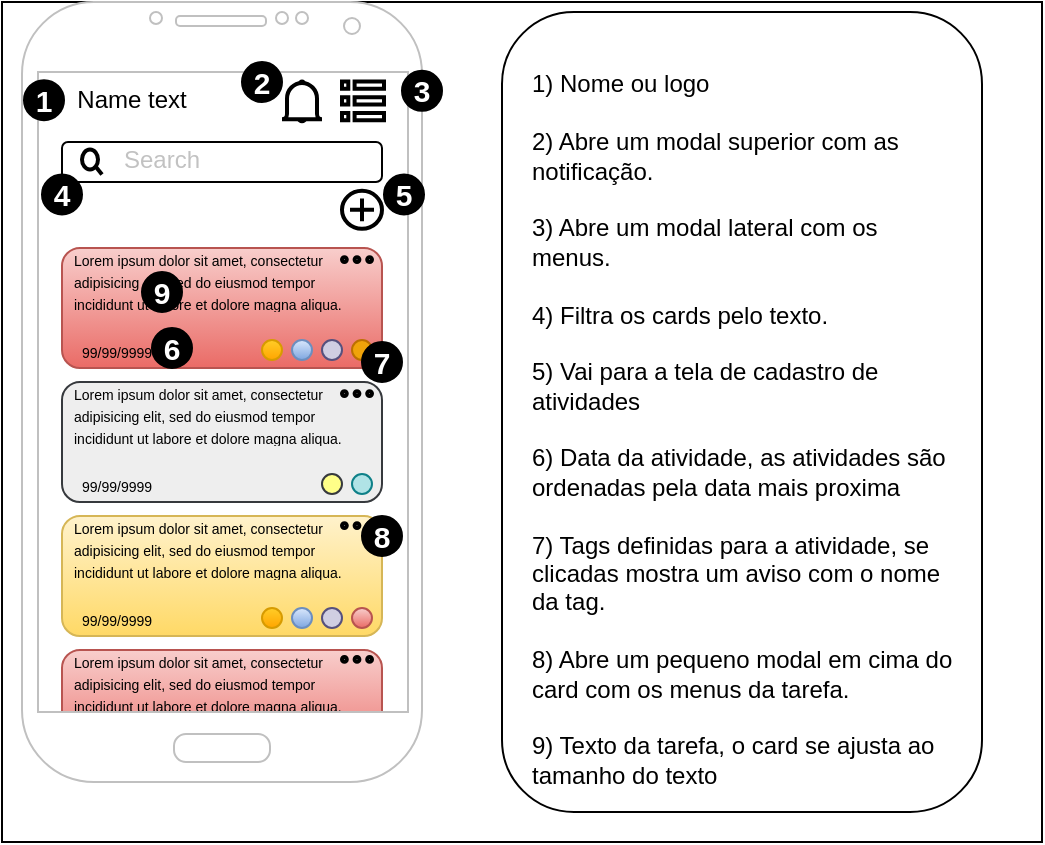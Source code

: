 <mxfile version="23.1.5" type="device">
  <diagram name="Page-1" id="bINPrWWKYaWzHOHRJIdD">
    <mxGraphModel dx="690" dy="445" grid="1" gridSize="10" guides="1" tooltips="1" connect="1" arrows="1" fold="1" page="1" pageScale="1" pageWidth="850" pageHeight="1100" math="0" shadow="0">
      <root>
        <mxCell id="0" />
        <mxCell id="1" parent="0" />
        <mxCell id="3ZL1Tjc2D25S1oqH2oYp-65" value="" style="rounded=0;whiteSpace=wrap;html=1;" parent="1" vertex="1">
          <mxGeometry x="170" y="75" width="520" height="420" as="geometry" />
        </mxCell>
        <mxCell id="3ZL1Tjc2D25S1oqH2oYp-3" value="" style="rounded=1;whiteSpace=wrap;html=1;" parent="1" vertex="1">
          <mxGeometry x="420" y="80" width="240" height="400" as="geometry" />
        </mxCell>
        <mxCell id="3ZL1Tjc2D25S1oqH2oYp-41" value="&lt;br&gt;1) Nome ou logo&lt;br&gt;&lt;br&gt;2) Abre um modal superior com as notificação.&lt;br&gt;&lt;br&gt;3) Abre um modal lateral com os menus.&lt;br&gt;&lt;br&gt;4) Filtra os cards pelo texto.&lt;br&gt;&lt;br&gt;5) Vai para a tela de cadastro de atividades&lt;br&gt;&lt;br&gt;6) Data da atividade, as atividades são ordenadas pela data mais proxima&lt;br&gt;&lt;br&gt;7) Tags definidas para a atividade, se clicadas mostra um aviso com o nome da tag.&lt;br&gt;&lt;br&gt;8) Abre um pequeno modal em cima do card com os menus da tarefa.&lt;br&gt;&lt;br&gt;9) Texto da tarefa, o card se ajusta ao tamanho do texto&lt;br&gt;&lt;br&gt;&lt;br&gt;&lt;br&gt;&lt;br&gt;&lt;br&gt;&lt;br&gt;&lt;br&gt;&lt;div&gt;&lt;br&gt;&lt;/div&gt;" style="text;html=1;spacing=5;spacingTop=-20;whiteSpace=wrap;overflow=hidden;rounded=0;" parent="1" vertex="1">
          <mxGeometry x="430" y="105" width="220" height="375" as="geometry" />
        </mxCell>
        <mxCell id="d6iQdWB7Fnf-9KSlPEoD-1" value="Name text" style="text;html=1;align=center;verticalAlign=middle;whiteSpace=wrap;rounded=0;" vertex="1" parent="1">
          <mxGeometry x="180" y="109.4" width="110" height="30" as="geometry" />
        </mxCell>
        <mxCell id="d6iQdWB7Fnf-9KSlPEoD-3" value="" style="rounded=1;whiteSpace=wrap;html=1;" vertex="1" parent="1">
          <mxGeometry x="200" y="145" width="160" height="20" as="geometry" />
        </mxCell>
        <mxCell id="d6iQdWB7Fnf-9KSlPEoD-5" value="" style="html=1;verticalLabelPosition=bottom;align=center;labelBackgroundColor=#ffffff;verticalAlign=top;strokeWidth=2;strokeColor=#000000;shadow=0;dashed=0;shape=mxgraph.ios7.icons.looking_glass;" vertex="1" parent="1">
          <mxGeometry x="210" y="148.75" width="10" height="12.5" as="geometry" />
        </mxCell>
        <mxCell id="d6iQdWB7Fnf-9KSlPEoD-7" value="&lt;font color=&quot;#c2c2c2&quot;&gt;Search&lt;/font&gt;" style="text;html=1;align=center;verticalAlign=middle;whiteSpace=wrap;rounded=0;" vertex="1" parent="1">
          <mxGeometry x="220" y="139.4" width="60" height="30" as="geometry" />
        </mxCell>
        <mxCell id="d6iQdWB7Fnf-9KSlPEoD-8" value="" style="rounded=1;whiteSpace=wrap;html=1;fillColor=#f8cecc;strokeColor=#b85450;gradientColor=#ea6b66;" vertex="1" parent="1">
          <mxGeometry x="200" y="198" width="160" height="60" as="geometry" />
        </mxCell>
        <mxCell id="d6iQdWB7Fnf-9KSlPEoD-13" value="&lt;h1 style=&quot;line-height: 20%;&quot;&gt;&lt;span style=&quot;background-color: initial; font-weight: normal;&quot;&gt;&lt;font style=&quot;font-size: 7px;&quot;&gt;Lorem ipsum dolor sit amet, consectetur adipisicing elit, sed do eiusmod tempor incididunt ut labore et dolore magna aliqua.&lt;/font&gt;&lt;/span&gt;&lt;br&gt;&lt;/h1&gt;" style="text;html=1;spacing=5;spacingTop=-20;whiteSpace=wrap;overflow=hidden;rounded=0;" vertex="1" parent="1">
          <mxGeometry x="201" y="191.4" width="160" height="38.6" as="geometry" />
        </mxCell>
        <mxCell id="d6iQdWB7Fnf-9KSlPEoD-15" value="" style="html=1;verticalLabelPosition=bottom;align=center;labelBackgroundColor=#ffffff;verticalAlign=top;strokeWidth=2;strokeColor=#000000;shadow=0;dashed=0;shape=mxgraph.ios7.icons.add;" vertex="1" parent="1">
          <mxGeometry x="340" y="169.4" width="20" height="19" as="geometry" />
        </mxCell>
        <mxCell id="d6iQdWB7Fnf-9KSlPEoD-17" value="" style="html=1;verticalLabelPosition=bottom;align=center;labelBackgroundColor=#ffffff;verticalAlign=top;strokeWidth=2;strokeColor=#000000;shadow=0;dashed=0;shape=mxgraph.ios7.icons.preferences;pointerEvents=1" vertex="1" parent="1">
          <mxGeometry x="340" y="114.7" width="21" height="19.4" as="geometry" />
        </mxCell>
        <mxCell id="d6iQdWB7Fnf-9KSlPEoD-18" value="" style="html=1;verticalLabelPosition=bottom;align=center;labelBackgroundColor=#ffffff;verticalAlign=top;strokeWidth=2;strokeColor=#000000;shadow=0;dashed=0;shape=mxgraph.ios7.icons.bell;" vertex="1" parent="1">
          <mxGeometry x="310" y="114.7" width="20" height="20" as="geometry" />
        </mxCell>
        <mxCell id="d6iQdWB7Fnf-9KSlPEoD-19" value="&lt;font style=&quot;font-size: 7px;&quot;&gt;99/99/9999&lt;/font&gt;" style="text;html=1;align=center;verticalAlign=middle;whiteSpace=wrap;rounded=0;" vertex="1" parent="1">
          <mxGeometry x="210" y="244" width="35" height="10" as="geometry" />
        </mxCell>
        <mxCell id="d6iQdWB7Fnf-9KSlPEoD-20" value="" style="ellipse;whiteSpace=wrap;html=1;aspect=fixed;fillColor=#f0a30a;fontColor=#000000;strokeColor=#BD7000;" vertex="1" parent="1">
          <mxGeometry x="345" y="244" width="10" height="10" as="geometry" />
        </mxCell>
        <mxCell id="d6iQdWB7Fnf-9KSlPEoD-21" value="" style="ellipse;whiteSpace=wrap;html=1;aspect=fixed;fillColor=#d0cee2;strokeColor=#56517e;" vertex="1" parent="1">
          <mxGeometry x="330" y="244" width="10" height="10" as="geometry" />
        </mxCell>
        <mxCell id="d6iQdWB7Fnf-9KSlPEoD-22" value="" style="ellipse;whiteSpace=wrap;html=1;aspect=fixed;fillColor=#dae8fc;gradientColor=#7ea6e0;strokeColor=#6c8ebf;" vertex="1" parent="1">
          <mxGeometry x="315" y="244" width="10" height="10" as="geometry" />
        </mxCell>
        <mxCell id="d6iQdWB7Fnf-9KSlPEoD-24" value="" style="ellipse;whiteSpace=wrap;html=1;aspect=fixed;fillColor=#ffcd28;gradientColor=#ffa500;strokeColor=#d79b00;" vertex="1" parent="1">
          <mxGeometry x="300" y="244" width="10" height="10" as="geometry" />
        </mxCell>
        <mxCell id="d6iQdWB7Fnf-9KSlPEoD-25" value="" style="rounded=1;whiteSpace=wrap;html=1;fillColor=#eeeeee;strokeColor=#36393d;" vertex="1" parent="1">
          <mxGeometry x="200" y="265" width="160" height="60" as="geometry" />
        </mxCell>
        <mxCell id="d6iQdWB7Fnf-9KSlPEoD-26" value="&lt;h1 style=&quot;line-height: 20%;&quot;&gt;&lt;span style=&quot;background-color: initial; font-weight: normal;&quot;&gt;&lt;font style=&quot;font-size: 7px;&quot;&gt;Lorem ipsum dolor sit amet, consectetur adipisicing elit, sed do eiusmod tempor incididunt ut labore et dolore magna aliqua.&lt;/font&gt;&lt;/span&gt;&lt;br&gt;&lt;/h1&gt;" style="text;html=1;spacing=5;spacingTop=-20;whiteSpace=wrap;overflow=hidden;rounded=0;" vertex="1" parent="1">
          <mxGeometry x="201" y="258.4" width="160" height="38.6" as="geometry" />
        </mxCell>
        <mxCell id="d6iQdWB7Fnf-9KSlPEoD-27" value="&lt;font style=&quot;font-size: 7px;&quot;&gt;99/99/9999&lt;/font&gt;" style="text;html=1;align=center;verticalAlign=middle;whiteSpace=wrap;rounded=0;" vertex="1" parent="1">
          <mxGeometry x="210" y="311" width="35" height="10" as="geometry" />
        </mxCell>
        <mxCell id="d6iQdWB7Fnf-9KSlPEoD-28" value="" style="ellipse;whiteSpace=wrap;html=1;aspect=fixed;fillColor=#b0e3e6;strokeColor=#0e8088;" vertex="1" parent="1">
          <mxGeometry x="345" y="311" width="10" height="10" as="geometry" />
        </mxCell>
        <mxCell id="d6iQdWB7Fnf-9KSlPEoD-29" value="" style="ellipse;whiteSpace=wrap;html=1;aspect=fixed;fillColor=#ffff88;strokeColor=#36393d;" vertex="1" parent="1">
          <mxGeometry x="330" y="311" width="10" height="10" as="geometry" />
        </mxCell>
        <mxCell id="d6iQdWB7Fnf-9KSlPEoD-32" value="" style="rounded=1;whiteSpace=wrap;html=1;fillColor=#fff2cc;strokeColor=#d6b656;gradientColor=#ffd966;" vertex="1" parent="1">
          <mxGeometry x="200" y="332" width="160" height="60" as="geometry" />
        </mxCell>
        <mxCell id="d6iQdWB7Fnf-9KSlPEoD-33" value="&lt;h1 style=&quot;line-height: 20%;&quot;&gt;&lt;span style=&quot;background-color: initial; font-weight: normal;&quot;&gt;&lt;font style=&quot;font-size: 7px;&quot;&gt;Lorem ipsum dolor sit amet, consectetur adipisicing elit, sed do eiusmod tempor incididunt ut labore et dolore magna aliqua.&lt;/font&gt;&lt;/span&gt;&lt;br&gt;&lt;/h1&gt;" style="text;html=1;spacing=5;spacingTop=-20;whiteSpace=wrap;overflow=hidden;rounded=0;" vertex="1" parent="1">
          <mxGeometry x="201" y="325.4" width="160" height="38.6" as="geometry" />
        </mxCell>
        <mxCell id="d6iQdWB7Fnf-9KSlPEoD-34" value="&lt;font style=&quot;font-size: 7px;&quot;&gt;99/99/9999&lt;/font&gt;" style="text;html=1;align=center;verticalAlign=middle;whiteSpace=wrap;rounded=0;" vertex="1" parent="1">
          <mxGeometry x="210" y="378" width="35" height="10" as="geometry" />
        </mxCell>
        <mxCell id="d6iQdWB7Fnf-9KSlPEoD-35" value="" style="ellipse;whiteSpace=wrap;html=1;aspect=fixed;fillColor=#f8cecc;strokeColor=#b85450;gradientColor=#ea6b66;" vertex="1" parent="1">
          <mxGeometry x="345" y="378" width="10" height="10" as="geometry" />
        </mxCell>
        <mxCell id="d6iQdWB7Fnf-9KSlPEoD-36" value="" style="ellipse;whiteSpace=wrap;html=1;aspect=fixed;fillColor=#d0cee2;strokeColor=#56517e;" vertex="1" parent="1">
          <mxGeometry x="330" y="378" width="10" height="10" as="geometry" />
        </mxCell>
        <mxCell id="d6iQdWB7Fnf-9KSlPEoD-37" value="" style="ellipse;whiteSpace=wrap;html=1;aspect=fixed;fillColor=#dae8fc;gradientColor=#7ea6e0;strokeColor=#6c8ebf;" vertex="1" parent="1">
          <mxGeometry x="315" y="378" width="10" height="10" as="geometry" />
        </mxCell>
        <mxCell id="d6iQdWB7Fnf-9KSlPEoD-38" value="" style="ellipse;whiteSpace=wrap;html=1;aspect=fixed;fillColor=#ffcd28;gradientColor=#ffa500;strokeColor=#d79b00;" vertex="1" parent="1">
          <mxGeometry x="300" y="378" width="10" height="10" as="geometry" />
        </mxCell>
        <mxCell id="d6iQdWB7Fnf-9KSlPEoD-39" value="" style="rounded=1;whiteSpace=wrap;html=1;fillColor=#f8cecc;strokeColor=#b85450;gradientColor=#ea6b66;" vertex="1" parent="1">
          <mxGeometry x="200" y="399" width="160" height="60" as="geometry" />
        </mxCell>
        <mxCell id="d6iQdWB7Fnf-9KSlPEoD-40" value="&lt;h1 style=&quot;line-height: 20%;&quot;&gt;&lt;span style=&quot;background-color: initial; font-weight: normal;&quot;&gt;&lt;font style=&quot;font-size: 7px;&quot;&gt;Lorem ipsum dolor sit amet, consectetur adipisicing elit, sed do eiusmod tempor incididunt ut labore et dolore magna aliqua.&lt;/font&gt;&lt;/span&gt;&lt;br&gt;&lt;/h1&gt;" style="text;html=1;spacing=5;spacingTop=-20;whiteSpace=wrap;overflow=hidden;rounded=0;" vertex="1" parent="1">
          <mxGeometry x="201" y="392.4" width="160" height="38.6" as="geometry" />
        </mxCell>
        <mxCell id="d6iQdWB7Fnf-9KSlPEoD-41" value="&lt;font style=&quot;font-size: 7px;&quot;&gt;99/99/9999&lt;/font&gt;" style="text;html=1;align=center;verticalAlign=middle;whiteSpace=wrap;rounded=0;" vertex="1" parent="1">
          <mxGeometry x="210" y="445" width="35" height="10" as="geometry" />
        </mxCell>
        <mxCell id="d6iQdWB7Fnf-9KSlPEoD-42" value="" style="ellipse;whiteSpace=wrap;html=1;aspect=fixed;fillColor=#f0a30a;fontColor=#000000;strokeColor=#BD7000;" vertex="1" parent="1">
          <mxGeometry x="345" y="445" width="10" height="10" as="geometry" />
        </mxCell>
        <mxCell id="d6iQdWB7Fnf-9KSlPEoD-43" value="" style="ellipse;whiteSpace=wrap;html=1;aspect=fixed;fillColor=#d0cee2;strokeColor=#56517e;" vertex="1" parent="1">
          <mxGeometry x="330" y="445" width="10" height="10" as="geometry" />
        </mxCell>
        <mxCell id="d6iQdWB7Fnf-9KSlPEoD-44" value="" style="ellipse;whiteSpace=wrap;html=1;aspect=fixed;fillColor=#dae8fc;gradientColor=#7ea6e0;strokeColor=#6c8ebf;" vertex="1" parent="1">
          <mxGeometry x="315" y="445" width="10" height="10" as="geometry" />
        </mxCell>
        <mxCell id="d6iQdWB7Fnf-9KSlPEoD-45" value="" style="ellipse;whiteSpace=wrap;html=1;aspect=fixed;fillColor=#ffcd28;gradientColor=#ffa500;strokeColor=#d79b00;" vertex="1" parent="1">
          <mxGeometry x="300" y="445" width="10" height="10" as="geometry" />
        </mxCell>
        <mxCell id="3ZL1Tjc2D25S1oqH2oYp-4" value="" style="verticalLabelPosition=bottom;verticalAlign=top;html=1;shadow=0;dashed=0;strokeWidth=1;shape=mxgraph.android.phone2;strokeColor=#c0c0c0;" parent="1" vertex="1">
          <mxGeometry x="180" y="75" width="200" height="390" as="geometry" />
        </mxCell>
        <mxCell id="3ZL1Tjc2D25S1oqH2oYp-111" value="&lt;b&gt;&lt;font color=&quot;#ffffff&quot; style=&quot;font-size: 15px;&quot;&gt;1&lt;/font&gt;&lt;/b&gt;" style="ellipse;whiteSpace=wrap;html=1;aspect=fixed;fillColor=#000000;" parent="1" vertex="1">
          <mxGeometry x="181" y="114.1" width="20" height="20" as="geometry" />
        </mxCell>
        <mxCell id="d6iQdWB7Fnf-9KSlPEoD-46" value="&lt;b&gt;&lt;font color=&quot;#ffffff&quot; style=&quot;font-size: 15px;&quot;&gt;2&lt;/font&gt;&lt;/b&gt;" style="ellipse;whiteSpace=wrap;html=1;aspect=fixed;fillColor=#000000;" vertex="1" parent="1">
          <mxGeometry x="290" y="105" width="20" height="20" as="geometry" />
        </mxCell>
        <mxCell id="d6iQdWB7Fnf-9KSlPEoD-47" value="&lt;b&gt;&lt;font color=&quot;#ffffff&quot; style=&quot;font-size: 15px;&quot;&gt;3&lt;/font&gt;&lt;/b&gt;" style="ellipse;whiteSpace=wrap;html=1;aspect=fixed;fillColor=#000000;" vertex="1" parent="1">
          <mxGeometry x="370" y="109.4" width="20" height="20" as="geometry" />
        </mxCell>
        <mxCell id="d6iQdWB7Fnf-9KSlPEoD-48" value="&lt;b&gt;&lt;font color=&quot;#ffffff&quot; style=&quot;font-size: 15px;&quot;&gt;4&lt;/font&gt;&lt;/b&gt;" style="ellipse;whiteSpace=wrap;html=1;aspect=fixed;fillColor=#000000;" vertex="1" parent="1">
          <mxGeometry x="190" y="161.25" width="20" height="20" as="geometry" />
        </mxCell>
        <mxCell id="d6iQdWB7Fnf-9KSlPEoD-49" value="&lt;b&gt;&lt;font color=&quot;#ffffff&quot; style=&quot;font-size: 15px;&quot;&gt;5&lt;/font&gt;&lt;/b&gt;" style="ellipse;whiteSpace=wrap;html=1;aspect=fixed;fillColor=#000000;" vertex="1" parent="1">
          <mxGeometry x="361" y="161.25" width="20" height="20" as="geometry" />
        </mxCell>
        <mxCell id="d6iQdWB7Fnf-9KSlPEoD-50" value="&lt;font color=&quot;#ffffff&quot;&gt;&lt;span style=&quot;font-size: 15px;&quot;&gt;&lt;b&gt;9&lt;/b&gt;&lt;/span&gt;&lt;/font&gt;" style="ellipse;whiteSpace=wrap;html=1;aspect=fixed;fillColor=#000000;" vertex="1" parent="1">
          <mxGeometry x="240" y="210" width="20" height="20" as="geometry" />
        </mxCell>
        <mxCell id="d6iQdWB7Fnf-9KSlPEoD-51" value="&lt;b&gt;&lt;font color=&quot;#ffffff&quot; style=&quot;font-size: 15px;&quot;&gt;6&lt;/font&gt;&lt;/b&gt;" style="ellipse;whiteSpace=wrap;html=1;aspect=fixed;fillColor=#000000;" vertex="1" parent="1">
          <mxGeometry x="245" y="238" width="20" height="20" as="geometry" />
        </mxCell>
        <mxCell id="d6iQdWB7Fnf-9KSlPEoD-52" value="&lt;b&gt;&lt;font color=&quot;#ffffff&quot; style=&quot;font-size: 15px;&quot;&gt;7&lt;/font&gt;&lt;/b&gt;" style="ellipse;whiteSpace=wrap;html=1;aspect=fixed;fillColor=#000000;" vertex="1" parent="1">
          <mxGeometry x="350" y="245" width="20" height="20" as="geometry" />
        </mxCell>
        <mxCell id="d6iQdWB7Fnf-9KSlPEoD-54" value="" style="html=1;verticalLabelPosition=bottom;align=center;labelBackgroundColor=#ffffff;verticalAlign=top;strokeWidth=2;strokeColor=#000000;shadow=0;dashed=0;shape=mxgraph.ios7.icons.page_navigation;pointerEvents=1;rotation=0;" vertex="1" parent="1">
          <mxGeometry x="340" y="202.6" width="15" height="2.4" as="geometry" />
        </mxCell>
        <mxCell id="d6iQdWB7Fnf-9KSlPEoD-55" value="" style="html=1;verticalLabelPosition=bottom;align=center;labelBackgroundColor=#ffffff;verticalAlign=top;strokeWidth=2;strokeColor=#000000;shadow=0;dashed=0;shape=mxgraph.ios7.icons.page_navigation;pointerEvents=1;rotation=0;" vertex="1" parent="1">
          <mxGeometry x="340" y="269.6" width="15" height="2.4" as="geometry" />
        </mxCell>
        <mxCell id="d6iQdWB7Fnf-9KSlPEoD-56" value="" style="html=1;verticalLabelPosition=bottom;align=center;labelBackgroundColor=#ffffff;verticalAlign=top;strokeWidth=2;strokeColor=#000000;shadow=0;dashed=0;shape=mxgraph.ios7.icons.page_navigation;pointerEvents=1;rotation=0;" vertex="1" parent="1">
          <mxGeometry x="340" y="335.6" width="15" height="2.4" as="geometry" />
        </mxCell>
        <mxCell id="d6iQdWB7Fnf-9KSlPEoD-57" value="" style="html=1;verticalLabelPosition=bottom;align=center;labelBackgroundColor=#ffffff;verticalAlign=top;strokeWidth=2;strokeColor=#000000;shadow=0;dashed=0;shape=mxgraph.ios7.icons.page_navigation;pointerEvents=1;rotation=0;" vertex="1" parent="1">
          <mxGeometry x="340" y="402.5" width="15" height="2.4" as="geometry" />
        </mxCell>
        <mxCell id="d6iQdWB7Fnf-9KSlPEoD-58" value="&lt;b&gt;&lt;font color=&quot;#ffffff&quot; style=&quot;font-size: 15px;&quot;&gt;8&lt;/font&gt;&lt;/b&gt;" style="ellipse;whiteSpace=wrap;html=1;aspect=fixed;fillColor=#000000;" vertex="1" parent="1">
          <mxGeometry x="350" y="332" width="20" height="20" as="geometry" />
        </mxCell>
      </root>
    </mxGraphModel>
  </diagram>
</mxfile>

